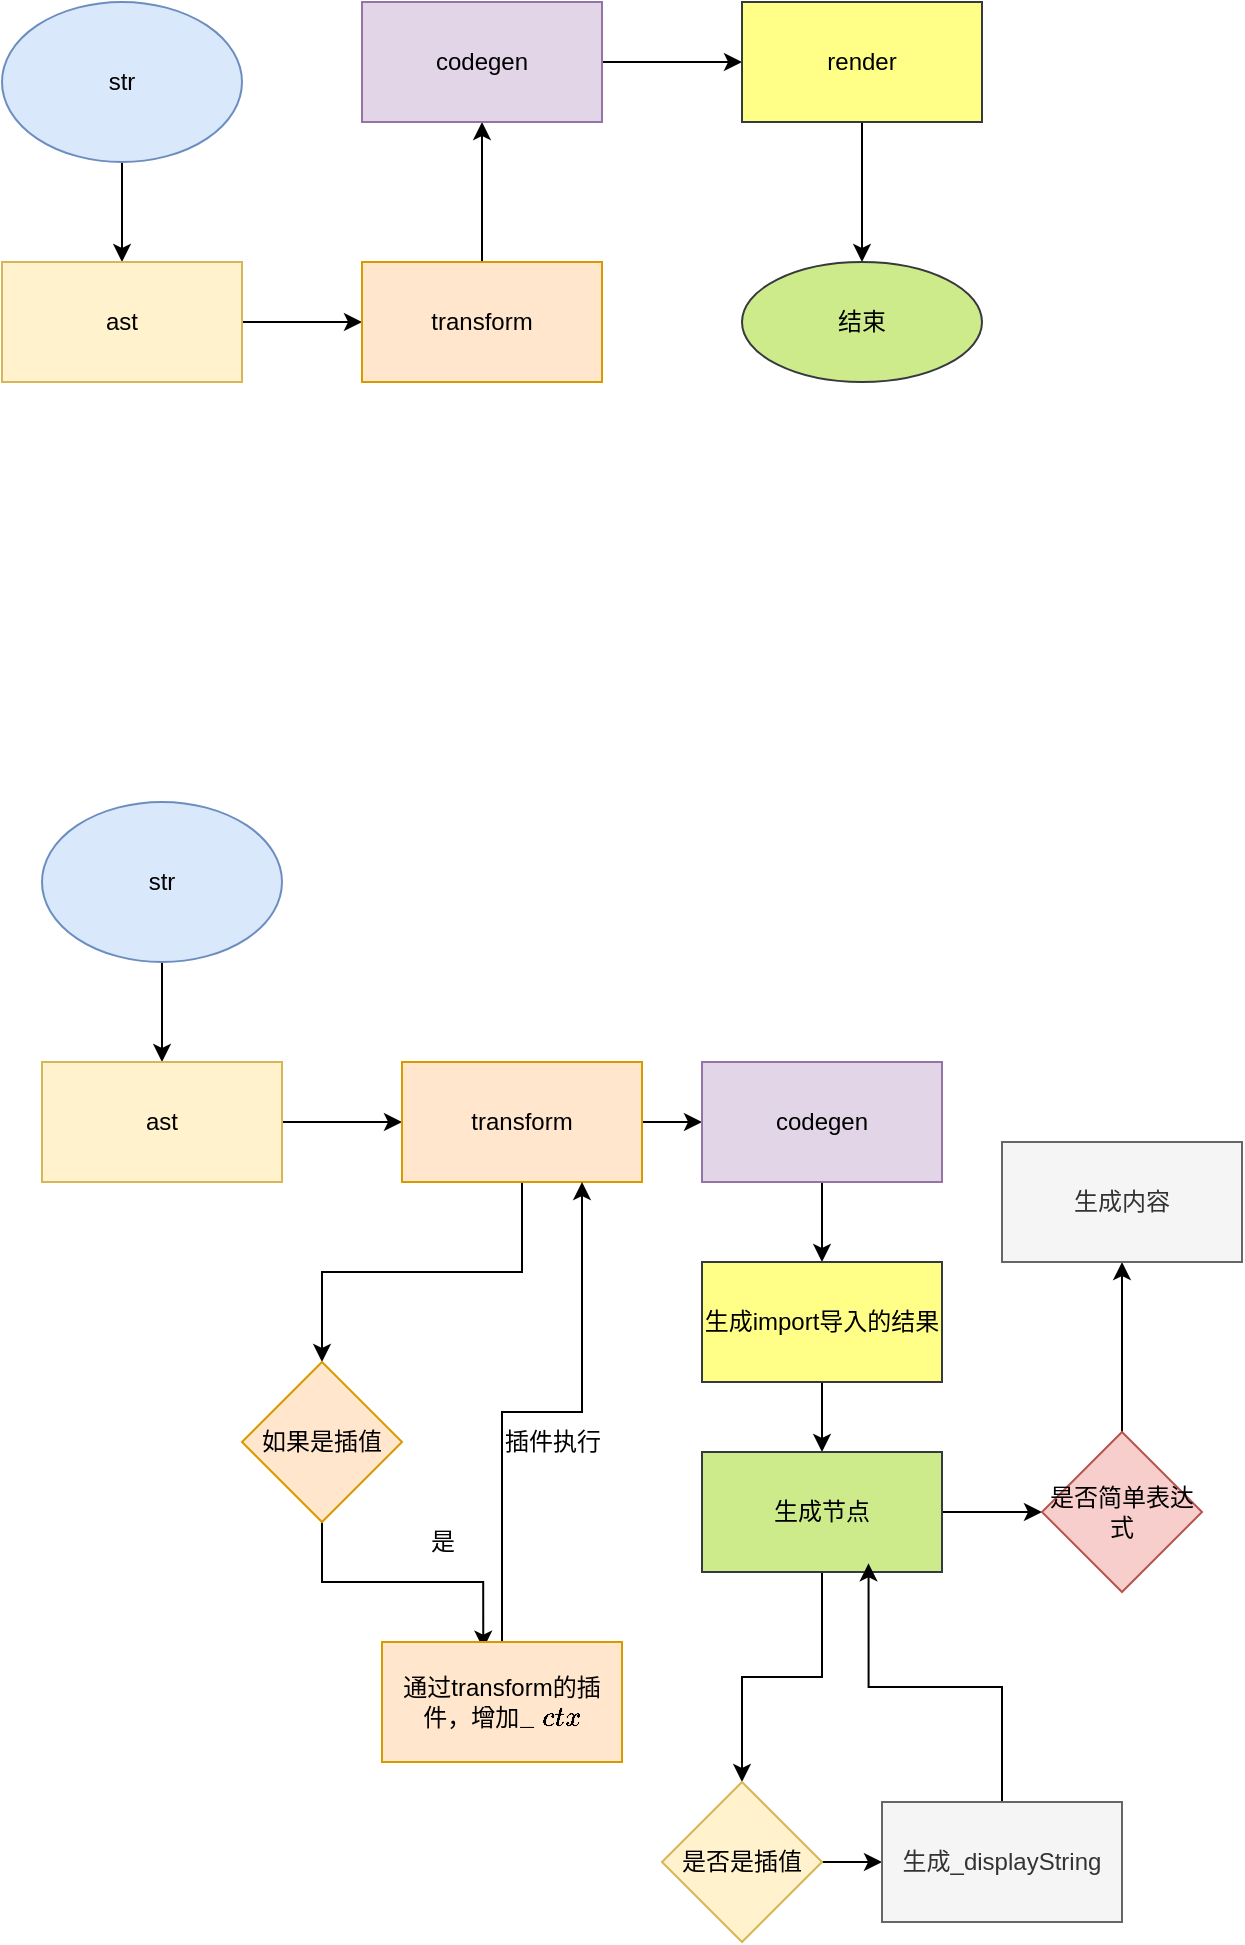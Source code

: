 <mxfile version="20.0.4" type="device"><diagram id="KWA0BMoQDu4hEzjXnLxN" name="Page-1"><mxGraphModel dx="942" dy="634" grid="1" gridSize="10" guides="1" tooltips="1" connect="1" arrows="1" fold="1" page="1" pageScale="1" pageWidth="827" pageHeight="1169" math="0" shadow="0"><root><mxCell id="0"/><mxCell id="1" parent="0"/><mxCell id="BahmlZZRCqoYLcnMYhb4-4" value="" style="edgeStyle=orthogonalEdgeStyle;rounded=0;orthogonalLoop=1;jettySize=auto;html=1;" edge="1" parent="1" source="BahmlZZRCqoYLcnMYhb4-2" target="BahmlZZRCqoYLcnMYhb4-3"><mxGeometry relative="1" as="geometry"/></mxCell><mxCell id="BahmlZZRCqoYLcnMYhb4-2" value="str" style="ellipse;whiteSpace=wrap;html=1;fillColor=#dae8fc;strokeColor=#6c8ebf;" vertex="1" parent="1"><mxGeometry x="80" y="170" width="120" height="80" as="geometry"/></mxCell><mxCell id="BahmlZZRCqoYLcnMYhb4-6" value="" style="edgeStyle=orthogonalEdgeStyle;rounded=0;orthogonalLoop=1;jettySize=auto;html=1;" edge="1" parent="1" source="BahmlZZRCqoYLcnMYhb4-3" target="BahmlZZRCqoYLcnMYhb4-5"><mxGeometry relative="1" as="geometry"/></mxCell><mxCell id="BahmlZZRCqoYLcnMYhb4-3" value="ast" style="whiteSpace=wrap;html=1;fillColor=#fff2cc;strokeColor=#d6b656;" vertex="1" parent="1"><mxGeometry x="80" y="300" width="120" height="60" as="geometry"/></mxCell><mxCell id="BahmlZZRCqoYLcnMYhb4-8" value="" style="edgeStyle=orthogonalEdgeStyle;rounded=0;orthogonalLoop=1;jettySize=auto;html=1;" edge="1" parent="1" source="BahmlZZRCqoYLcnMYhb4-5" target="BahmlZZRCqoYLcnMYhb4-7"><mxGeometry relative="1" as="geometry"/></mxCell><mxCell id="BahmlZZRCqoYLcnMYhb4-5" value="transform" style="whiteSpace=wrap;html=1;fillColor=#ffe6cc;strokeColor=#d79b00;" vertex="1" parent="1"><mxGeometry x="260" y="300" width="120" height="60" as="geometry"/></mxCell><mxCell id="BahmlZZRCqoYLcnMYhb4-10" value="" style="edgeStyle=orthogonalEdgeStyle;rounded=0;orthogonalLoop=1;jettySize=auto;html=1;" edge="1" parent="1" source="BahmlZZRCqoYLcnMYhb4-7" target="BahmlZZRCqoYLcnMYhb4-9"><mxGeometry relative="1" as="geometry"/></mxCell><mxCell id="BahmlZZRCqoYLcnMYhb4-7" value="codegen" style="whiteSpace=wrap;html=1;fillColor=#e1d5e7;strokeColor=#9673a6;" vertex="1" parent="1"><mxGeometry x="260" y="170" width="120" height="60" as="geometry"/></mxCell><mxCell id="BahmlZZRCqoYLcnMYhb4-12" value="" style="edgeStyle=orthogonalEdgeStyle;rounded=0;orthogonalLoop=1;jettySize=auto;html=1;" edge="1" parent="1" source="BahmlZZRCqoYLcnMYhb4-9" target="BahmlZZRCqoYLcnMYhb4-11"><mxGeometry relative="1" as="geometry"/></mxCell><mxCell id="BahmlZZRCqoYLcnMYhb4-9" value="render" style="whiteSpace=wrap;html=1;fillColor=#ffff88;strokeColor=#36393d;" vertex="1" parent="1"><mxGeometry x="450" y="170" width="120" height="60" as="geometry"/></mxCell><mxCell id="BahmlZZRCqoYLcnMYhb4-11" value="结束" style="ellipse;whiteSpace=wrap;html=1;fillColor=#cdeb8b;strokeColor=#36393d;" vertex="1" parent="1"><mxGeometry x="450" y="300" width="120" height="60" as="geometry"/></mxCell><mxCell id="BahmlZZRCqoYLcnMYhb4-14" value="" style="edgeStyle=orthogonalEdgeStyle;rounded=0;orthogonalLoop=1;jettySize=auto;html=1;" edge="1" parent="1" source="BahmlZZRCqoYLcnMYhb4-15" target="BahmlZZRCqoYLcnMYhb4-17"><mxGeometry relative="1" as="geometry"/></mxCell><mxCell id="BahmlZZRCqoYLcnMYhb4-15" value="str" style="ellipse;whiteSpace=wrap;html=1;fillColor=#dae8fc;strokeColor=#6c8ebf;" vertex="1" parent="1"><mxGeometry x="100" y="570" width="120" height="80" as="geometry"/></mxCell><mxCell id="BahmlZZRCqoYLcnMYhb4-16" value="" style="edgeStyle=orthogonalEdgeStyle;rounded=0;orthogonalLoop=1;jettySize=auto;html=1;" edge="1" parent="1" source="BahmlZZRCqoYLcnMYhb4-17" target="BahmlZZRCqoYLcnMYhb4-19"><mxGeometry relative="1" as="geometry"/></mxCell><mxCell id="BahmlZZRCqoYLcnMYhb4-17" value="ast" style="whiteSpace=wrap;html=1;fillColor=#fff2cc;strokeColor=#d6b656;" vertex="1" parent="1"><mxGeometry x="100" y="700" width="120" height="60" as="geometry"/></mxCell><mxCell id="BahmlZZRCqoYLcnMYhb4-18" value="" style="edgeStyle=orthogonalEdgeStyle;rounded=0;orthogonalLoop=1;jettySize=auto;html=1;" edge="1" parent="1" source="BahmlZZRCqoYLcnMYhb4-19" target="BahmlZZRCqoYLcnMYhb4-21"><mxGeometry relative="1" as="geometry"/></mxCell><mxCell id="BahmlZZRCqoYLcnMYhb4-26" value="" style="edgeStyle=orthogonalEdgeStyle;rounded=0;orthogonalLoop=1;jettySize=auto;html=1;" edge="1" parent="1" source="BahmlZZRCqoYLcnMYhb4-19" target="BahmlZZRCqoYLcnMYhb4-25"><mxGeometry relative="1" as="geometry"/></mxCell><mxCell id="BahmlZZRCqoYLcnMYhb4-19" value="transform" style="whiteSpace=wrap;html=1;fillColor=#ffe6cc;strokeColor=#d79b00;" vertex="1" parent="1"><mxGeometry x="280" y="700" width="120" height="60" as="geometry"/></mxCell><mxCell id="BahmlZZRCqoYLcnMYhb4-36" value="" style="edgeStyle=orthogonalEdgeStyle;rounded=0;orthogonalLoop=1;jettySize=auto;html=1;" edge="1" parent="1" source="BahmlZZRCqoYLcnMYhb4-21" target="BahmlZZRCqoYLcnMYhb4-35"><mxGeometry relative="1" as="geometry"/></mxCell><mxCell id="BahmlZZRCqoYLcnMYhb4-21" value="codegen" style="whiteSpace=wrap;html=1;fillColor=#e1d5e7;strokeColor=#9673a6;" vertex="1" parent="1"><mxGeometry x="430" y="700" width="120" height="60" as="geometry"/></mxCell><mxCell id="BahmlZZRCqoYLcnMYhb4-31" style="edgeStyle=orthogonalEdgeStyle;rounded=0;orthogonalLoop=1;jettySize=auto;html=1;entryX=0.422;entryY=0.056;entryDx=0;entryDy=0;entryPerimeter=0;" edge="1" parent="1" source="BahmlZZRCqoYLcnMYhb4-25" target="BahmlZZRCqoYLcnMYhb4-27"><mxGeometry relative="1" as="geometry"/></mxCell><mxCell id="BahmlZZRCqoYLcnMYhb4-25" value="如果是插值" style="rhombus;whiteSpace=wrap;html=1;fillColor=#ffe6cc;strokeColor=#d79b00;" vertex="1" parent="1"><mxGeometry x="200" y="850" width="80" height="80" as="geometry"/></mxCell><mxCell id="BahmlZZRCqoYLcnMYhb4-33" style="edgeStyle=orthogonalEdgeStyle;rounded=0;orthogonalLoop=1;jettySize=auto;html=1;entryX=0.75;entryY=1;entryDx=0;entryDy=0;" edge="1" parent="1" source="BahmlZZRCqoYLcnMYhb4-27" target="BahmlZZRCqoYLcnMYhb4-19"><mxGeometry relative="1" as="geometry"/></mxCell><mxCell id="BahmlZZRCqoYLcnMYhb4-27" value="通过transform的插件，增加`_ctx`" style="whiteSpace=wrap;html=1;fillColor=#ffe6cc;strokeColor=#d79b00;" vertex="1" parent="1"><mxGeometry x="270" y="990" width="120" height="60" as="geometry"/></mxCell><mxCell id="BahmlZZRCqoYLcnMYhb4-32" value="是" style="text;html=1;align=center;verticalAlign=middle;resizable=0;points=[];autosize=1;strokeColor=none;fillColor=none;" vertex="1" parent="1"><mxGeometry x="280" y="925" width="40" height="30" as="geometry"/></mxCell><mxCell id="BahmlZZRCqoYLcnMYhb4-34" value="插件执行" style="text;html=1;align=center;verticalAlign=middle;resizable=0;points=[];autosize=1;strokeColor=none;fillColor=none;" vertex="1" parent="1"><mxGeometry x="320" y="875" width="70" height="30" as="geometry"/></mxCell><mxCell id="BahmlZZRCqoYLcnMYhb4-38" value="" style="edgeStyle=orthogonalEdgeStyle;rounded=0;orthogonalLoop=1;jettySize=auto;html=1;" edge="1" parent="1" source="BahmlZZRCqoYLcnMYhb4-35" target="BahmlZZRCqoYLcnMYhb4-37"><mxGeometry relative="1" as="geometry"/></mxCell><mxCell id="BahmlZZRCqoYLcnMYhb4-35" value="生成import导入的结果" style="whiteSpace=wrap;html=1;fillColor=#ffff88;strokeColor=#36393d;" vertex="1" parent="1"><mxGeometry x="430" y="800" width="120" height="60" as="geometry"/></mxCell><mxCell id="BahmlZZRCqoYLcnMYhb4-40" value="" style="edgeStyle=orthogonalEdgeStyle;rounded=0;orthogonalLoop=1;jettySize=auto;html=1;" edge="1" parent="1" source="BahmlZZRCqoYLcnMYhb4-37" target="BahmlZZRCqoYLcnMYhb4-39"><mxGeometry relative="1" as="geometry"/></mxCell><mxCell id="BahmlZZRCqoYLcnMYhb4-47" value="" style="edgeStyle=orthogonalEdgeStyle;rounded=0;orthogonalLoop=1;jettySize=auto;html=1;" edge="1" parent="1" source="BahmlZZRCqoYLcnMYhb4-37" target="BahmlZZRCqoYLcnMYhb4-46"><mxGeometry relative="1" as="geometry"/></mxCell><mxCell id="BahmlZZRCqoYLcnMYhb4-37" value="生成节点" style="whiteSpace=wrap;html=1;fillColor=#cdeb8b;strokeColor=#36393d;" vertex="1" parent="1"><mxGeometry x="430" y="895" width="120" height="60" as="geometry"/></mxCell><mxCell id="BahmlZZRCqoYLcnMYhb4-42" value="" style="edgeStyle=orthogonalEdgeStyle;rounded=0;orthogonalLoop=1;jettySize=auto;html=1;" edge="1" parent="1" source="BahmlZZRCqoYLcnMYhb4-39" target="BahmlZZRCqoYLcnMYhb4-41"><mxGeometry relative="1" as="geometry"/></mxCell><mxCell id="BahmlZZRCqoYLcnMYhb4-39" value="是否是插值" style="rhombus;whiteSpace=wrap;html=1;fillColor=#fff2cc;strokeColor=#d6b656;" vertex="1" parent="1"><mxGeometry x="410" y="1060" width="80" height="80" as="geometry"/></mxCell><mxCell id="BahmlZZRCqoYLcnMYhb4-43" style="edgeStyle=orthogonalEdgeStyle;rounded=0;orthogonalLoop=1;jettySize=auto;html=1;entryX=0.694;entryY=0.928;entryDx=0;entryDy=0;entryPerimeter=0;" edge="1" parent="1" source="BahmlZZRCqoYLcnMYhb4-41" target="BahmlZZRCqoYLcnMYhb4-37"><mxGeometry relative="1" as="geometry"/></mxCell><mxCell id="BahmlZZRCqoYLcnMYhb4-41" value="生成_displayString" style="whiteSpace=wrap;html=1;fillColor=#f5f5f5;strokeColor=#666666;fontColor=#333333;" vertex="1" parent="1"><mxGeometry x="520" y="1070" width="120" height="60" as="geometry"/></mxCell><mxCell id="BahmlZZRCqoYLcnMYhb4-49" value="" style="edgeStyle=orthogonalEdgeStyle;rounded=0;orthogonalLoop=1;jettySize=auto;html=1;" edge="1" parent="1" source="BahmlZZRCqoYLcnMYhb4-46" target="BahmlZZRCqoYLcnMYhb4-48"><mxGeometry relative="1" as="geometry"/></mxCell><mxCell id="BahmlZZRCqoYLcnMYhb4-46" value="是否简单表达式" style="rhombus;whiteSpace=wrap;html=1;fillColor=#f8cecc;strokeColor=#b85450;" vertex="1" parent="1"><mxGeometry x="600" y="885" width="80" height="80" as="geometry"/></mxCell><mxCell id="BahmlZZRCqoYLcnMYhb4-48" value="生成内容" style="whiteSpace=wrap;html=1;fillColor=#f5f5f5;strokeColor=#666666;fontColor=#333333;" vertex="1" parent="1"><mxGeometry x="580" y="740" width="120" height="60" as="geometry"/></mxCell></root></mxGraphModel></diagram></mxfile>